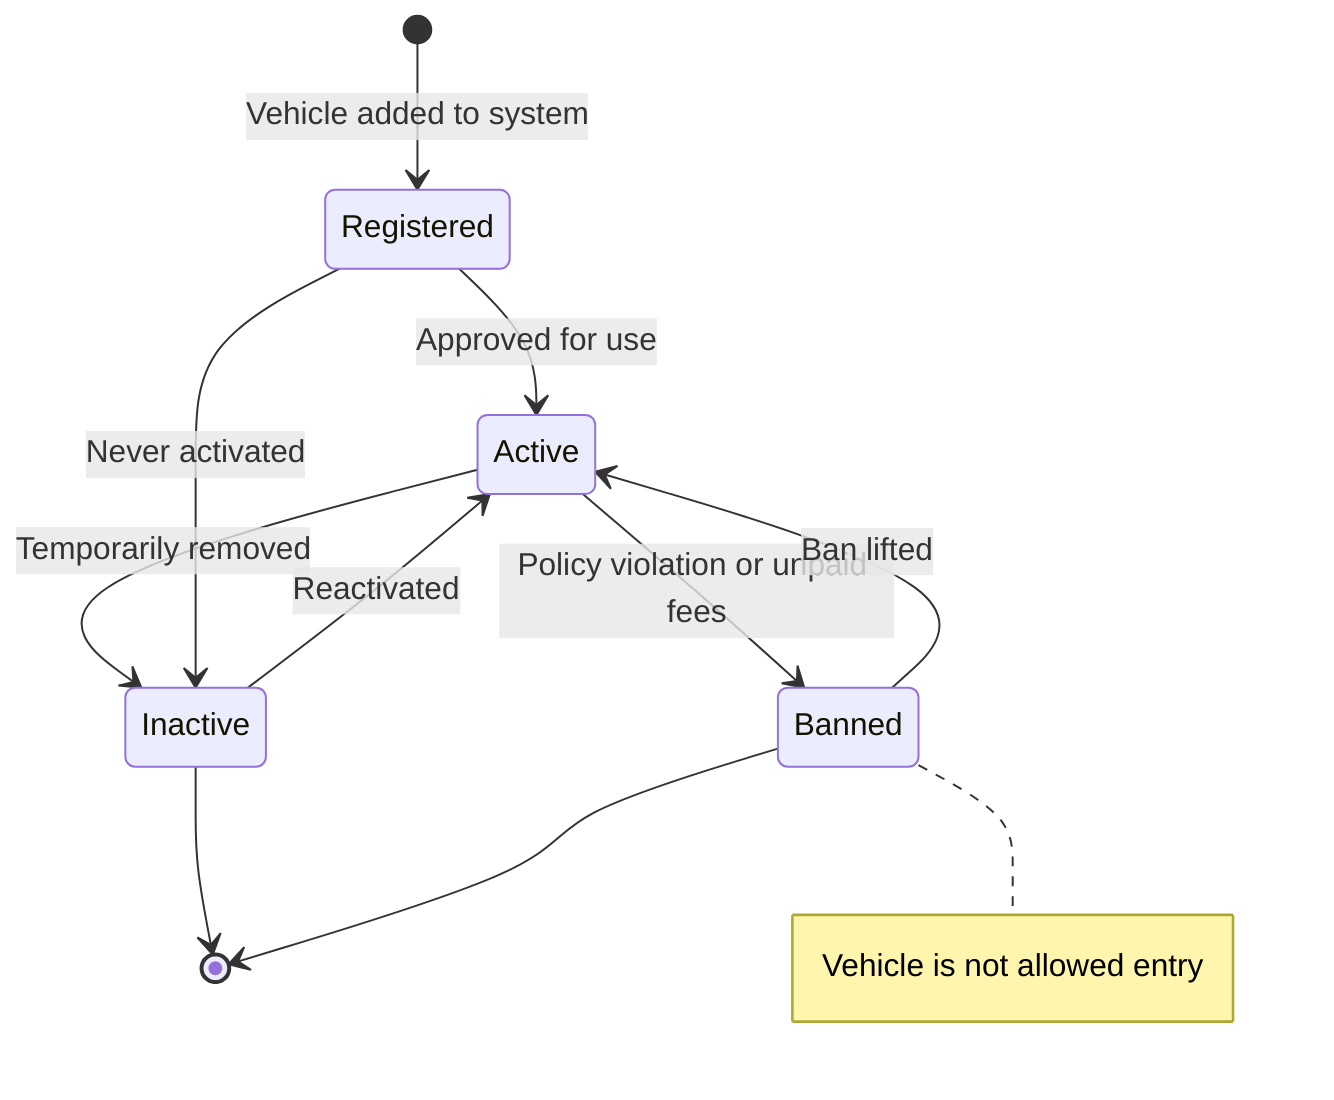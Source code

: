 stateDiagram-v2
    [*] --> Registered : Vehicle added to system
    Registered --> Active : Approved for use
    Active --> Banned : Policy violation or unpaid fees
    Active --> Inactive : Temporarily removed
    Banned --> Active : Ban lifted
    Inactive --> Active : Reactivated
    Registered --> Inactive : Never activated
    Inactive --> [*]
    Banned --> [*]
    note right of Banned
        Vehicle is not allowed entry
    end note